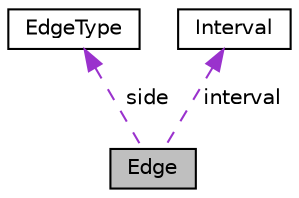 digraph "Edge"
{
  edge [fontname="Helvetica",fontsize="10",labelfontname="Helvetica",labelfontsize="10"];
  node [fontname="Helvetica",fontsize="10",shape=record];
  Node1 [label="Edge",height=0.2,width=0.4,color="black", fillcolor="grey75", style="filled", fontcolor="black"];
  Node2 -> Node1 [dir="back",color="darkorchid3",fontsize="10",style="dashed",label=" side" ,fontname="Helvetica"];
  Node2 [label="EdgeType",height=0.2,width=0.4,color="black", fillcolor="white", style="filled",URL="$classEdgeType.html"];
  Node3 -> Node1 [dir="back",color="darkorchid3",fontsize="10",style="dashed",label=" interval" ,fontname="Helvetica"];
  Node3 [label="Interval",height=0.2,width=0.4,color="black", fillcolor="white", style="filled",URL="$classInterval.html"];
}
